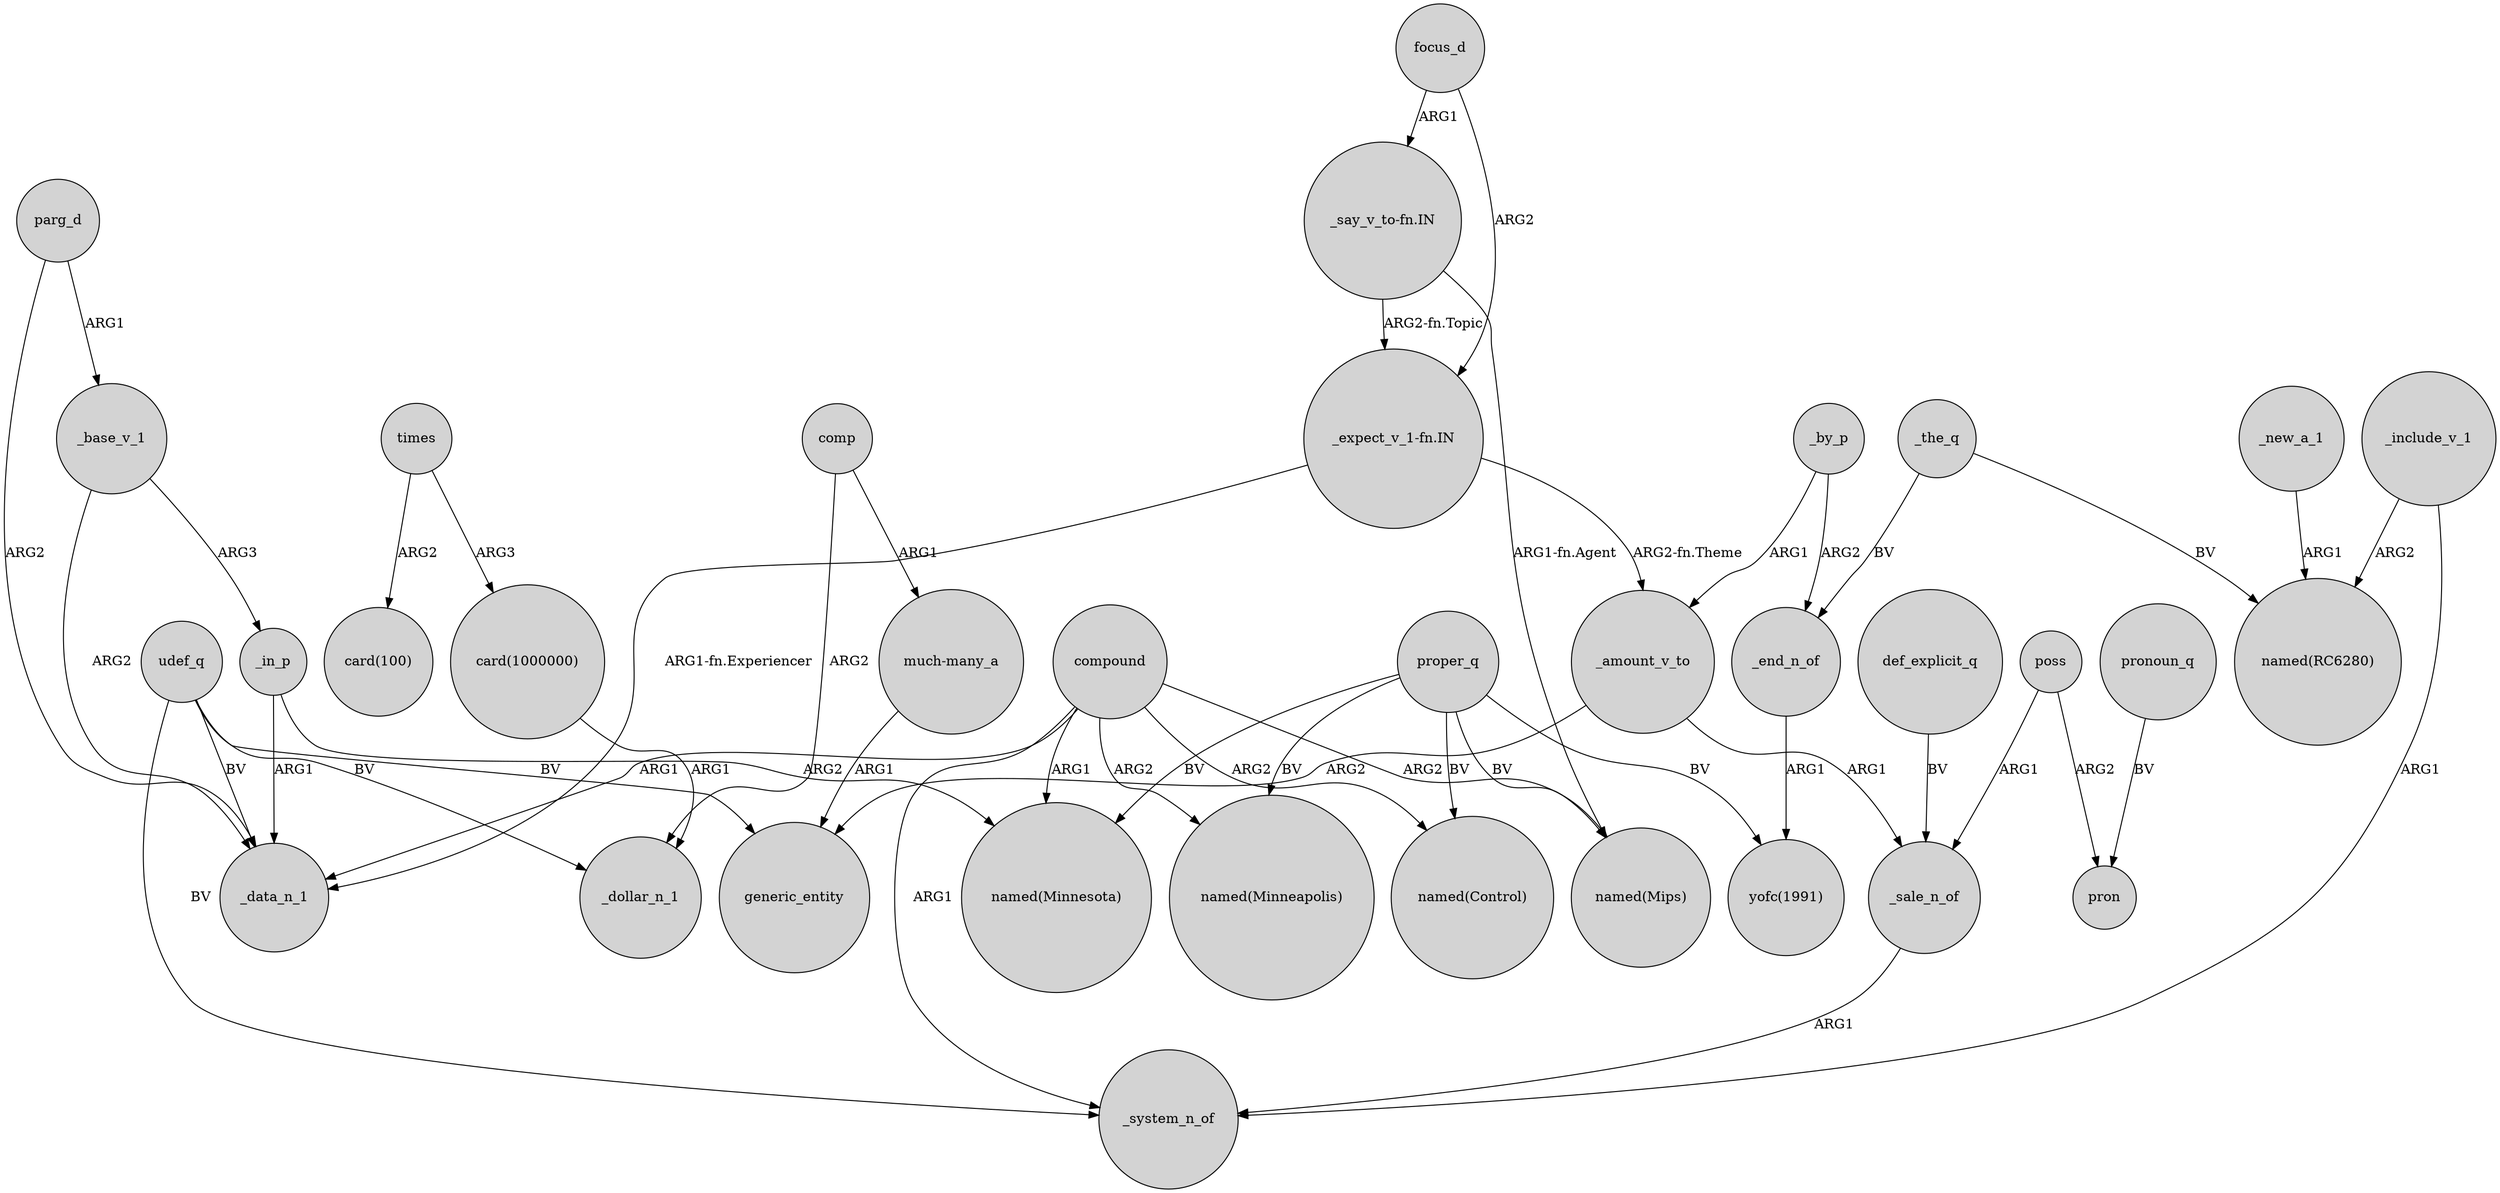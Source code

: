 digraph {
	node [shape=circle style=filled]
	"_say_v_to-fn.IN" -> "named(Mips)" [label="ARG1-fn.Agent"]
	"card(1000000)" -> _dollar_n_1 [label=ARG1]
	"_expect_v_1-fn.IN" -> _data_n_1 [label="ARG1-fn.Experiencer"]
	_the_q -> "named(RC6280)" [label=BV]
	compound -> "named(Minnesota)" [label=ARG1]
	udef_q -> generic_entity [label=BV]
	times -> "card(100)" [label=ARG2]
	poss -> pron [label=ARG2]
	_sale_n_of -> _system_n_of [label=ARG1]
	focus_d -> "_expect_v_1-fn.IN" [label=ARG2]
	compound -> "named(Control)" [label=ARG2]
	compound -> _system_n_of [label=ARG1]
	_in_p -> "named(Minnesota)" [label=ARG2]
	"much-many_a" -> generic_entity [label=ARG1]
	_the_q -> _end_n_of [label=BV]
	proper_q -> "yofc(1991)" [label=BV]
	_new_a_1 -> "named(RC6280)" [label=ARG1]
	_end_n_of -> "yofc(1991)" [label=ARG1]
	_base_v_1 -> _data_n_1 [label=ARG2]
	_in_p -> _data_n_1 [label=ARG1]
	proper_q -> "named(Control)" [label=BV]
	udef_q -> _system_n_of [label=BV]
	_by_p -> _end_n_of [label=ARG2]
	def_explicit_q -> _sale_n_of [label=BV]
	compound -> _data_n_1 [label=ARG1]
	proper_q -> "named(Minnesota)" [label=BV]
	_amount_v_to -> generic_entity [label=ARG2]
	pronoun_q -> pron [label=BV]
	proper_q -> "named(Minneapolis)" [label=BV]
	udef_q -> _data_n_1 [label=BV]
	comp -> "much-many_a" [label=ARG1]
	_include_v_1 -> _system_n_of [label=ARG1]
	times -> "card(1000000)" [label=ARG3]
	poss -> _sale_n_of [label=ARG1]
	_include_v_1 -> "named(RC6280)" [label=ARG2]
	_base_v_1 -> _in_p [label=ARG3]
	parg_d -> _data_n_1 [label=ARG2]
	comp -> _dollar_n_1 [label=ARG2]
	parg_d -> _base_v_1 [label=ARG1]
	"_say_v_to-fn.IN" -> "_expect_v_1-fn.IN" [label="ARG2-fn.Topic"]
	compound -> "named(Minneapolis)" [label=ARG2]
	udef_q -> _dollar_n_1 [label=BV]
	"_expect_v_1-fn.IN" -> _amount_v_to [label="ARG2-fn.Theme"]
	proper_q -> "named(Mips)" [label=BV]
	_by_p -> _amount_v_to [label=ARG1]
	_amount_v_to -> _sale_n_of [label=ARG1]
	compound -> "named(Mips)" [label=ARG2]
	focus_d -> "_say_v_to-fn.IN" [label=ARG1]
}
